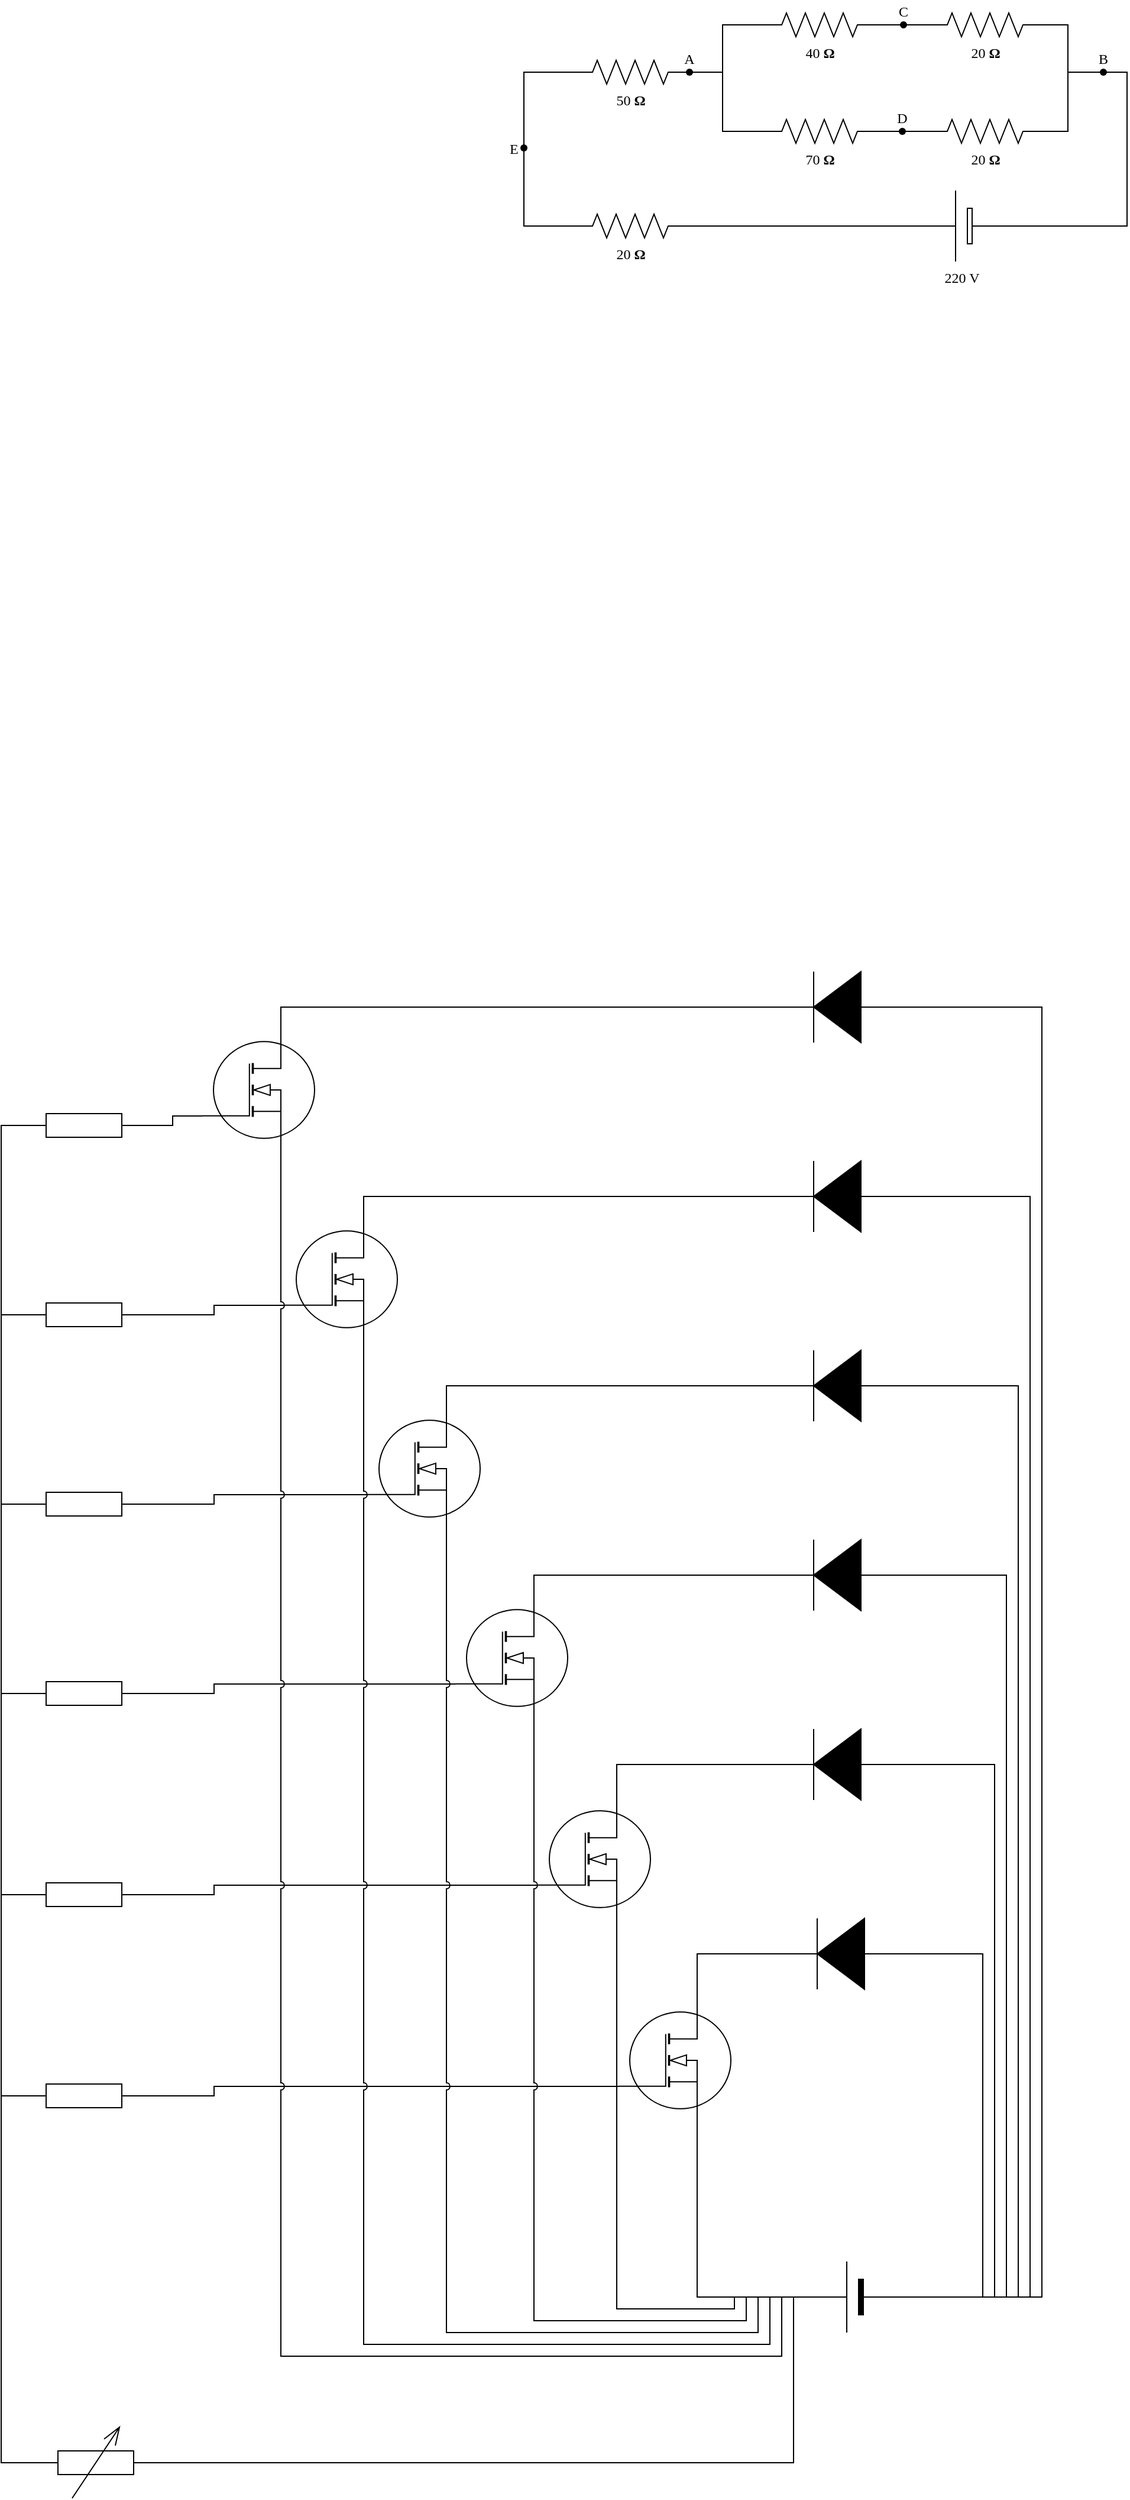<mxfile version="21.2.3" type="github">
  <diagram name="Page-1" id="7e0a89b8-554c-2b80-1dc8-d5c74ca68de4">
    <mxGraphModel dx="3490" dy="1327" grid="1" gridSize="10" guides="1" tooltips="1" connect="1" arrows="1" fold="1" page="1" pageScale="1" pageWidth="1100" pageHeight="850" background="none" math="0" shadow="0">
      <root>
        <mxCell id="0" />
        <mxCell id="1" parent="0" />
        <mxCell id="1cb643a89b7d889d-12" style="edgeStyle=orthogonalEdgeStyle;rounded=0;html=1;exitPerimeter=0;entryX=0;entryY=0.5;entryPerimeter=0;labelBackgroundColor=none;startArrow=none;startFill=0;startSize=5;endArrow=none;endFill=0;endSize=5;jettySize=auto;orthogonalLoop=1;strokeWidth=1;fontFamily=Verdana;fontSize=12;" parent="1" source="VuVPS5KJBOoQBnHny8Ev-2" target="1cb643a89b7d889d-2" edge="1">
          <mxGeometry relative="1" as="geometry" />
        </mxCell>
        <mxCell id="1cb643a89b7d889d-1" value="40&amp;nbsp;&lt;b&gt;Ω&lt;/b&gt;" style="verticalLabelPosition=bottom;shadow=0;dashed=0;align=center;html=1;verticalAlign=top;strokeWidth=1;shape=mxgraph.electrical.resistors.resistor_2;rounded=1;comic=0;labelBackgroundColor=none;fontFamily=Verdana;fontSize=12" parent="1" vertex="1">
          <mxGeometry x="322" y="120" width="100" height="20" as="geometry" />
        </mxCell>
        <mxCell id="1cb643a89b7d889d-15" style="edgeStyle=orthogonalEdgeStyle;rounded=0;html=1;exitX=1;exitY=0.5;exitPerimeter=0;labelBackgroundColor=none;startArrow=none;startFill=0;startSize=5;endArrow=none;endFill=0;endSize=5;jettySize=auto;orthogonalLoop=1;strokeWidth=1;fontFamily=Verdana;fontSize=12;" parent="1" source="1cb643a89b7d889d-2" target="VuVPS5KJBOoQBnHny8Ev-1" edge="1">
          <mxGeometry relative="1" as="geometry">
            <mxPoint x="612" y="170" as="targetPoint" />
            <Array as="points">
              <mxPoint x="582" y="130" />
              <mxPoint x="582" y="170" />
            </Array>
          </mxGeometry>
        </mxCell>
        <mxCell id="1cb643a89b7d889d-2" value="20&amp;nbsp;&lt;b&gt;Ω&lt;/b&gt;" style="verticalLabelPosition=bottom;shadow=0;dashed=0;align=center;html=1;verticalAlign=top;strokeWidth=1;shape=mxgraph.electrical.resistors.resistor_2;rounded=1;comic=0;labelBackgroundColor=none;fontFamily=Verdana;fontSize=12" parent="1" vertex="1">
          <mxGeometry x="462" y="120" width="100" height="20" as="geometry" />
        </mxCell>
        <mxCell id="1cb643a89b7d889d-13" style="edgeStyle=orthogonalEdgeStyle;rounded=0;html=1;exitX=1;exitY=0.5;exitPerimeter=0;labelBackgroundColor=none;startArrow=none;startFill=0;startSize=5;endArrow=none;endFill=0;endSize=5;jettySize=auto;orthogonalLoop=1;strokeWidth=1;fontFamily=Verdana;fontSize=12" parent="1" source="1cb643a89b7d889d-3" target="VuVPS5KJBOoQBnHny8Ev-8" edge="1">
          <mxGeometry relative="1" as="geometry" />
        </mxCell>
        <mxCell id="1cb643a89b7d889d-3" value="70&amp;nbsp;&lt;b&gt;Ω&lt;/b&gt;" style="verticalLabelPosition=bottom;shadow=0;dashed=0;align=center;html=1;verticalAlign=top;strokeWidth=1;shape=mxgraph.electrical.resistors.resistor_2;rounded=1;comic=0;labelBackgroundColor=none;fontFamily=Verdana;fontSize=12" parent="1" vertex="1">
          <mxGeometry x="322" y="210" width="100" height="20" as="geometry" />
        </mxCell>
        <mxCell id="1cb643a89b7d889d-14" style="edgeStyle=orthogonalEdgeStyle;rounded=0;html=1;exitX=1;exitY=0.5;exitPerimeter=0;labelBackgroundColor=none;startArrow=none;startFill=0;startSize=5;endArrow=none;endFill=0;endSize=5;jettySize=auto;orthogonalLoop=1;strokeWidth=1;fontFamily=Verdana;fontSize=12;" parent="1" source="1cb643a89b7d889d-4" target="VuVPS5KJBOoQBnHny8Ev-1" edge="1">
          <mxGeometry relative="1" as="geometry">
            <mxPoint x="670" y="180" as="targetPoint" />
            <Array as="points">
              <mxPoint x="582" y="220" />
              <mxPoint x="582" y="170" />
            </Array>
          </mxGeometry>
        </mxCell>
        <mxCell id="1cb643a89b7d889d-4" value="20&amp;nbsp;&lt;b&gt;Ω&lt;/b&gt;" style="verticalLabelPosition=bottom;shadow=0;dashed=0;align=center;html=1;verticalAlign=top;strokeWidth=1;shape=mxgraph.electrical.resistors.resistor_2;rounded=1;comic=0;labelBackgroundColor=none;fontFamily=Verdana;fontSize=12" parent="1" vertex="1">
          <mxGeometry x="462" y="210" width="100" height="20" as="geometry" />
        </mxCell>
        <mxCell id="1cb643a89b7d889d-10" style="edgeStyle=orthogonalEdgeStyle;rounded=0;html=1;entryX=0;entryY=0.5;entryPerimeter=0;labelBackgroundColor=none;startArrow=none;startFill=0;startSize=5;endArrow=none;endFill=0;endSize=5;jettySize=auto;orthogonalLoop=1;strokeWidth=1;fontFamily=Verdana;fontSize=12" parent="1" source="VuVPS5KJBOoQBnHny8Ev-4" target="1cb643a89b7d889d-1" edge="1">
          <mxGeometry relative="1" as="geometry">
            <Array as="points">
              <mxPoint x="290" y="170" />
              <mxPoint x="290" y="130" />
            </Array>
          </mxGeometry>
        </mxCell>
        <mxCell id="1cb643a89b7d889d-11" style="edgeStyle=orthogonalEdgeStyle;rounded=0;html=1;entryX=0;entryY=0.5;entryPerimeter=0;labelBackgroundColor=none;startArrow=none;startFill=0;startSize=5;endArrow=none;endFill=0;endSize=5;jettySize=auto;orthogonalLoop=1;strokeWidth=1;fontFamily=Verdana;fontSize=12;" parent="1" source="VuVPS5KJBOoQBnHny8Ev-4" target="1cb643a89b7d889d-3" edge="1">
          <mxGeometry relative="1" as="geometry">
            <Array as="points">
              <mxPoint x="290" y="170" />
              <mxPoint x="290" y="220" />
            </Array>
          </mxGeometry>
        </mxCell>
        <mxCell id="1cb643a89b7d889d-5" value="50&amp;nbsp;&lt;b&gt;Ω&lt;/b&gt;" style="verticalLabelPosition=bottom;shadow=0;dashed=0;align=center;html=1;verticalAlign=top;strokeWidth=1;shape=mxgraph.electrical.resistors.resistor_2;rounded=1;comic=0;labelBackgroundColor=none;fontFamily=Verdana;fontSize=12;" parent="1" vertex="1">
          <mxGeometry x="162" y="160" width="100" height="20" as="geometry" />
        </mxCell>
        <mxCell id="1cb643a89b7d889d-9" style="edgeStyle=orthogonalEdgeStyle;rounded=0;html=1;exitX=0;exitY=0.5;exitPerimeter=0;labelBackgroundColor=none;startArrow=none;startFill=0;startSize=5;endArrow=none;endFill=0;endSize=5;jettySize=auto;orthogonalLoop=1;strokeWidth=1;fontFamily=Verdana;fontSize=12" parent="1" source="1cb643a89b7d889d-6" target="VuVPS5KJBOoQBnHny8Ev-5" edge="1">
          <mxGeometry relative="1" as="geometry">
            <Array as="points">
              <mxPoint x="122" y="300" />
            </Array>
          </mxGeometry>
        </mxCell>
        <mxCell id="1cb643a89b7d889d-6" value="20&amp;nbsp;&lt;b&gt;Ω&lt;/b&gt;" style="verticalLabelPosition=bottom;shadow=0;dashed=0;align=center;html=1;verticalAlign=top;strokeWidth=1;shape=mxgraph.electrical.resistors.resistor_2;rounded=1;comic=0;labelBackgroundColor=none;fontFamily=Verdana;fontSize=12" parent="1" vertex="1">
          <mxGeometry x="162" y="290" width="100" height="20" as="geometry" />
        </mxCell>
        <mxCell id="1cb643a89b7d889d-8" style="edgeStyle=orthogonalEdgeStyle;rounded=0;html=1;exitX=1;exitY=0.5;exitPerimeter=0;entryX=1;entryY=0.5;entryPerimeter=0;labelBackgroundColor=none;startArrow=none;startFill=0;startSize=5;endArrow=none;endFill=0;endSize=5;jettySize=auto;orthogonalLoop=1;strokeWidth=1;fontFamily=Verdana;fontSize=12" parent="1" source="1cb643a89b7d889d-7" target="1cb643a89b7d889d-6" edge="1">
          <mxGeometry relative="1" as="geometry" />
        </mxCell>
        <mxCell id="1cb643a89b7d889d-16" style="edgeStyle=orthogonalEdgeStyle;rounded=0;html=1;exitX=0;exitY=0.5;exitPerimeter=0;labelBackgroundColor=none;startArrow=none;startFill=0;startSize=5;endArrow=none;endFill=0;endSize=5;jettySize=auto;orthogonalLoop=1;strokeWidth=1;fontFamily=Verdana;fontSize=12" parent="1" source="1cb643a89b7d889d-7" target="VuVPS5KJBOoQBnHny8Ev-1" edge="1">
          <mxGeometry relative="1" as="geometry">
            <mxPoint x="612" y="170" as="targetPoint" />
            <Array as="points">
              <mxPoint x="632" y="300" />
              <mxPoint x="632" y="170" />
            </Array>
          </mxGeometry>
        </mxCell>
        <mxCell id="1cb643a89b7d889d-7" value="220 V" style="verticalLabelPosition=bottom;shadow=0;dashed=0;align=center;fillColor=default;html=1;verticalAlign=top;strokeWidth=1;shape=mxgraph.electrical.miscellaneous.monocell_battery;rounded=1;comic=0;labelBackgroundColor=none;fontFamily=Verdana;fontSize=12;flipH=1;" parent="1" vertex="1">
          <mxGeometry x="442" y="270" width="100" height="60" as="geometry" />
        </mxCell>
        <mxCell id="VuVPS5KJBOoQBnHny8Ev-1" value="B" style="shape=waypoint;sketch=0;fillStyle=solid;size=6;pointerEvents=1;points=[];fillColor=none;resizable=0;rotatable=0;perimeter=centerPerimeter;snapToPoint=1;verticalAlign=top;spacingBottom=0;spacingTop=-5;fontFamily=Verdana;fontSize=12;" parent="1" vertex="1">
          <mxGeometry x="592" y="150" width="40" height="40" as="geometry" />
        </mxCell>
        <mxCell id="VuVPS5KJBOoQBnHny8Ev-2" value="C" style="shape=waypoint;sketch=0;fillStyle=solid;size=6;pointerEvents=1;points=[];fillColor=none;resizable=0;rotatable=0;perimeter=centerPerimeter;snapToPoint=1;verticalAlign=top;spacingBottom=0;spacingTop=-5;fontFamily=Verdana;fontSize=12;" parent="1" vertex="1">
          <mxGeometry x="423" y="110" width="40" height="40" as="geometry" />
        </mxCell>
        <mxCell id="VuVPS5KJBOoQBnHny8Ev-3" value="" style="edgeStyle=orthogonalEdgeStyle;rounded=0;html=1;exitX=1;exitY=0.5;exitPerimeter=0;entryPerimeter=0;labelBackgroundColor=none;startArrow=none;startFill=0;startSize=5;endArrow=none;endFill=0;endSize=5;jettySize=auto;orthogonalLoop=1;strokeWidth=1;fontFamily=Verdana;fontSize=12;" parent="1" source="1cb643a89b7d889d-1" target="VuVPS5KJBOoQBnHny8Ev-2" edge="1">
          <mxGeometry relative="1" as="geometry">
            <mxPoint x="422" y="130.0" as="sourcePoint" />
            <mxPoint x="462" y="130.0" as="targetPoint" />
          </mxGeometry>
        </mxCell>
        <mxCell id="VuVPS5KJBOoQBnHny8Ev-4" value="A" style="shape=waypoint;sketch=0;fillStyle=solid;size=6;pointerEvents=1;points=[];fillColor=none;resizable=0;rotatable=0;perimeter=centerPerimeter;snapToPoint=1;verticalAlign=top;spacingBottom=0;spacingTop=-5;fontFamily=Verdana;fontSize=12;" parent="1" vertex="1">
          <mxGeometry x="242" y="150" width="40" height="40" as="geometry" />
        </mxCell>
        <mxCell id="VuVPS5KJBOoQBnHny8Ev-5" value="E" style="shape=waypoint;sketch=0;fillStyle=solid;size=6;pointerEvents=1;points=[];fillColor=none;resizable=0;rotatable=0;perimeter=centerPerimeter;snapToPoint=1;verticalAlign=middle;spacingBottom=0;spacingTop=0;fontFamily=Verdana;fontSize=12;labelPosition=center;verticalLabelPosition=middle;align=left;spacingRight=0;spacingLeft=6;" parent="1" vertex="1">
          <mxGeometry x="102" y="214" width="40" height="40" as="geometry" />
        </mxCell>
        <mxCell id="VuVPS5KJBOoQBnHny8Ev-7" style="edgeStyle=orthogonalEdgeStyle;rounded=0;html=1;labelBackgroundColor=none;startArrow=none;startFill=0;startSize=5;endArrow=none;endFill=0;endSize=5;jettySize=auto;orthogonalLoop=1;strokeWidth=1;fontFamily=Verdana;fontSize=12;entryX=0;entryY=0.5;entryDx=0;entryDy=0;entryPerimeter=0;" parent="1" source="VuVPS5KJBOoQBnHny8Ev-5" target="1cb643a89b7d889d-5" edge="1">
          <mxGeometry relative="1" as="geometry">
            <Array as="points">
              <mxPoint x="122" y="170" />
            </Array>
            <mxPoint x="172" y="310" as="sourcePoint" />
            <mxPoint x="132" y="244" as="targetPoint" />
          </mxGeometry>
        </mxCell>
        <mxCell id="VuVPS5KJBOoQBnHny8Ev-8" value="D" style="shape=waypoint;sketch=0;fillStyle=solid;size=6;pointerEvents=1;points=[];fillColor=none;resizable=0;rotatable=0;perimeter=centerPerimeter;snapToPoint=1;verticalAlign=top;spacingBottom=0;spacingTop=-5;fontFamily=Verdana;fontSize=12;" parent="1" vertex="1">
          <mxGeometry x="422" y="200" width="40" height="40" as="geometry" />
        </mxCell>
        <mxCell id="VuVPS5KJBOoQBnHny8Ev-9" style="edgeStyle=orthogonalEdgeStyle;rounded=0;html=1;labelBackgroundColor=none;startArrow=none;startFill=0;startSize=5;endArrow=none;endFill=0;endSize=5;jettySize=auto;orthogonalLoop=1;strokeWidth=1;fontFamily=Verdana;fontSize=12;entryX=0;entryY=0.5;entryDx=0;entryDy=0;entryPerimeter=0;" parent="1" source="VuVPS5KJBOoQBnHny8Ev-8" target="1cb643a89b7d889d-4" edge="1">
          <mxGeometry relative="1" as="geometry">
            <mxPoint x="432" y="230" as="sourcePoint" />
            <mxPoint x="452" y="230" as="targetPoint" />
          </mxGeometry>
        </mxCell>
        <mxCell id="xR2RgE_LrYFmn9ktKSt--6" style="edgeStyle=orthogonalEdgeStyle;rounded=0;orthogonalLoop=1;jettySize=auto;html=1;exitX=0;exitY=0.72;exitDx=0;exitDy=0;exitPerimeter=0;entryX=1;entryY=0.5;entryDx=0;entryDy=0;entryPerimeter=0;endArrow=none;endFill=0;" edge="1" parent="1" source="xR2RgE_LrYFmn9ktKSt--2" target="xR2RgE_LrYFmn9ktKSt--5">
          <mxGeometry relative="1" as="geometry">
            <Array as="points">
              <mxPoint x="-140" y="1872" />
              <mxPoint x="-140" y="1880" />
            </Array>
          </mxGeometry>
        </mxCell>
        <mxCell id="xR2RgE_LrYFmn9ktKSt--2" value="" style="verticalLabelPosition=bottom;shadow=0;dashed=0;align=center;html=1;verticalAlign=top;shape=mxgraph.electrical.mosfets1.mosfet_ic_n;" vertex="1" parent="1">
          <mxGeometry x="202" y="1800" width="95" height="100" as="geometry" />
        </mxCell>
        <mxCell id="xR2RgE_LrYFmn9ktKSt--4" style="edgeStyle=orthogonalEdgeStyle;rounded=0;orthogonalLoop=1;jettySize=auto;html=1;exitX=1;exitY=0.5;exitDx=0;exitDy=0;exitPerimeter=0;entryX=0.7;entryY=0;entryDx=0;entryDy=0;entryPerimeter=0;endArrow=none;endFill=0;" edge="1" parent="1" source="xR2RgE_LrYFmn9ktKSt--3" target="xR2RgE_LrYFmn9ktKSt--2">
          <mxGeometry relative="1" as="geometry" />
        </mxCell>
        <mxCell id="xR2RgE_LrYFmn9ktKSt--3" value="" style="pointerEvents=1;fillColor=strokeColor;verticalLabelPosition=bottom;shadow=0;dashed=0;align=center;html=1;verticalAlign=top;shape=mxgraph.electrical.diodes.diode;rotation=-180;" vertex="1" parent="1">
          <mxGeometry x="340" y="1730" width="100" height="60" as="geometry" />
        </mxCell>
        <mxCell id="xR2RgE_LrYFmn9ktKSt--5" value="" style="pointerEvents=1;verticalLabelPosition=bottom;shadow=0;dashed=0;align=center;html=1;verticalAlign=top;shape=mxgraph.electrical.resistors.resistor_1;" vertex="1" parent="1">
          <mxGeometry x="-300" y="1870" width="100" height="20" as="geometry" />
        </mxCell>
        <mxCell id="xR2RgE_LrYFmn9ktKSt--8" style="edgeStyle=orthogonalEdgeStyle;rounded=0;orthogonalLoop=1;jettySize=auto;html=1;exitX=1;exitY=0.5;exitDx=0;exitDy=0;exitPerimeter=0;entryX=0.7;entryY=1;entryDx=0;entryDy=0;entryPerimeter=0;endArrow=none;endFill=0;" edge="1" parent="1" source="xR2RgE_LrYFmn9ktKSt--7" target="xR2RgE_LrYFmn9ktKSt--2">
          <mxGeometry relative="1" as="geometry" />
        </mxCell>
        <mxCell id="xR2RgE_LrYFmn9ktKSt--9" style="edgeStyle=orthogonalEdgeStyle;rounded=0;orthogonalLoop=1;jettySize=auto;html=1;exitX=0;exitY=0.5;exitDx=0;exitDy=0;exitPerimeter=0;entryX=0;entryY=0.5;entryDx=0;entryDy=0;entryPerimeter=0;endArrow=none;endFill=0;" edge="1" parent="1" source="xR2RgE_LrYFmn9ktKSt--7" target="xR2RgE_LrYFmn9ktKSt--3">
          <mxGeometry relative="1" as="geometry">
            <Array as="points">
              <mxPoint x="510" y="2050" />
              <mxPoint x="510" y="1760" />
            </Array>
          </mxGeometry>
        </mxCell>
        <mxCell id="xR2RgE_LrYFmn9ktKSt--16" style="edgeStyle=orthogonalEdgeStyle;rounded=0;orthogonalLoop=1;jettySize=auto;html=1;exitX=1;exitY=0.5;exitDx=0;exitDy=0;exitPerimeter=0;entryX=0.7;entryY=1;entryDx=0;entryDy=0;entryPerimeter=0;endArrow=none;endFill=0;" edge="1" parent="1" source="xR2RgE_LrYFmn9ktKSt--7" target="xR2RgE_LrYFmn9ktKSt--11">
          <mxGeometry relative="1" as="geometry">
            <Array as="points">
              <mxPoint x="300" y="2050" />
              <mxPoint x="300" y="2060" />
              <mxPoint x="201" y="2060" />
            </Array>
          </mxGeometry>
        </mxCell>
        <mxCell id="xR2RgE_LrYFmn9ktKSt--47" style="edgeStyle=orthogonalEdgeStyle;rounded=0;orthogonalLoop=1;jettySize=auto;html=1;exitX=1;exitY=0.5;exitDx=0;exitDy=0;exitPerimeter=0;entryX=1;entryY=0.5;entryDx=0;entryDy=0;entryPerimeter=0;endArrow=none;endFill=0;" edge="1" parent="1" source="xR2RgE_LrYFmn9ktKSt--7" target="xR2RgE_LrYFmn9ktKSt--46">
          <mxGeometry relative="1" as="geometry">
            <Array as="points">
              <mxPoint x="350" y="2190" />
            </Array>
          </mxGeometry>
        </mxCell>
        <mxCell id="xR2RgE_LrYFmn9ktKSt--7" value="" style="verticalLabelPosition=bottom;shadow=0;dashed=0;align=center;fillColor=strokeColor;html=1;verticalAlign=top;strokeWidth=1;shape=mxgraph.electrical.miscellaneous.monocell_battery;rotation=-180;" vertex="1" parent="1">
          <mxGeometry x="350" y="2020" width="100" height="60" as="geometry" />
        </mxCell>
        <mxCell id="xR2RgE_LrYFmn9ktKSt--10" style="edgeStyle=orthogonalEdgeStyle;rounded=0;orthogonalLoop=1;jettySize=auto;html=1;exitX=0;exitY=0.72;exitDx=0;exitDy=0;exitPerimeter=0;entryX=1;entryY=0.5;entryDx=0;entryDy=0;entryPerimeter=0;endArrow=none;endFill=0;" edge="1" parent="1" source="xR2RgE_LrYFmn9ktKSt--11" target="xR2RgE_LrYFmn9ktKSt--14">
          <mxGeometry relative="1" as="geometry">
            <Array as="points">
              <mxPoint x="-140" y="1702" />
              <mxPoint x="-140" y="1710" />
            </Array>
          </mxGeometry>
        </mxCell>
        <mxCell id="xR2RgE_LrYFmn9ktKSt--11" value="" style="verticalLabelPosition=bottom;shadow=0;dashed=0;align=center;html=1;verticalAlign=top;shape=mxgraph.electrical.mosfets1.mosfet_ic_n;" vertex="1" parent="1">
          <mxGeometry x="134" y="1630" width="95" height="100" as="geometry" />
        </mxCell>
        <mxCell id="xR2RgE_LrYFmn9ktKSt--12" style="edgeStyle=orthogonalEdgeStyle;rounded=0;orthogonalLoop=1;jettySize=auto;html=1;exitX=1;exitY=0.5;exitDx=0;exitDy=0;exitPerimeter=0;entryX=0.7;entryY=0;entryDx=0;entryDy=0;entryPerimeter=0;endArrow=none;endFill=0;" edge="1" parent="1" source="xR2RgE_LrYFmn9ktKSt--13" target="xR2RgE_LrYFmn9ktKSt--11">
          <mxGeometry relative="1" as="geometry" />
        </mxCell>
        <mxCell id="xR2RgE_LrYFmn9ktKSt--45" style="edgeStyle=orthogonalEdgeStyle;rounded=0;orthogonalLoop=1;jettySize=auto;html=1;exitX=0;exitY=0.5;exitDx=0;exitDy=0;exitPerimeter=0;entryX=0;entryY=0.5;entryDx=0;entryDy=0;entryPerimeter=0;endArrow=none;endFill=0;" edge="1" parent="1" source="xR2RgE_LrYFmn9ktKSt--13" target="xR2RgE_LrYFmn9ktKSt--7">
          <mxGeometry relative="1" as="geometry">
            <Array as="points">
              <mxPoint x="520" y="1600" />
              <mxPoint x="520" y="2050" />
            </Array>
          </mxGeometry>
        </mxCell>
        <mxCell id="xR2RgE_LrYFmn9ktKSt--13" value="" style="pointerEvents=1;fillColor=strokeColor;verticalLabelPosition=bottom;shadow=0;dashed=0;align=center;html=1;verticalAlign=top;shape=mxgraph.electrical.diodes.diode;rotation=-180;" vertex="1" parent="1">
          <mxGeometry x="337" y="1570" width="100" height="60" as="geometry" />
        </mxCell>
        <mxCell id="xR2RgE_LrYFmn9ktKSt--14" value="" style="pointerEvents=1;verticalLabelPosition=bottom;shadow=0;dashed=0;align=center;html=1;verticalAlign=top;shape=mxgraph.electrical.resistors.resistor_1;" vertex="1" parent="1">
          <mxGeometry x="-300" y="1700" width="100" height="20" as="geometry" />
        </mxCell>
        <mxCell id="xR2RgE_LrYFmn9ktKSt--17" style="edgeStyle=orthogonalEdgeStyle;rounded=0;orthogonalLoop=1;jettySize=auto;html=1;exitX=0;exitY=0.72;exitDx=0;exitDy=0;exitPerimeter=0;entryX=1;entryY=0.5;entryDx=0;entryDy=0;entryPerimeter=0;endArrow=none;endFill=0;" edge="1" parent="1" source="xR2RgE_LrYFmn9ktKSt--18" target="xR2RgE_LrYFmn9ktKSt--21">
          <mxGeometry relative="1" as="geometry">
            <Array as="points">
              <mxPoint x="-140" y="1532" />
              <mxPoint x="-140" y="1540" />
            </Array>
          </mxGeometry>
        </mxCell>
        <mxCell id="xR2RgE_LrYFmn9ktKSt--18" value="" style="verticalLabelPosition=bottom;shadow=0;dashed=0;align=center;html=1;verticalAlign=top;shape=mxgraph.electrical.mosfets1.mosfet_ic_n;" vertex="1" parent="1">
          <mxGeometry x="64" y="1460" width="95" height="100" as="geometry" />
        </mxCell>
        <mxCell id="xR2RgE_LrYFmn9ktKSt--19" style="edgeStyle=orthogonalEdgeStyle;rounded=0;orthogonalLoop=1;jettySize=auto;html=1;exitX=1;exitY=0.5;exitDx=0;exitDy=0;exitPerimeter=0;entryX=0.7;entryY=0;entryDx=0;entryDy=0;entryPerimeter=0;endArrow=none;endFill=0;" edge="1" parent="1" source="xR2RgE_LrYFmn9ktKSt--20" target="xR2RgE_LrYFmn9ktKSt--18">
          <mxGeometry relative="1" as="geometry" />
        </mxCell>
        <mxCell id="xR2RgE_LrYFmn9ktKSt--44" style="edgeStyle=orthogonalEdgeStyle;rounded=0;orthogonalLoop=1;jettySize=auto;html=1;exitX=0;exitY=0.5;exitDx=0;exitDy=0;exitPerimeter=0;entryX=0;entryY=0.5;entryDx=0;entryDy=0;entryPerimeter=0;endArrow=none;endFill=0;" edge="1" parent="1" source="xR2RgE_LrYFmn9ktKSt--20" target="xR2RgE_LrYFmn9ktKSt--7">
          <mxGeometry relative="1" as="geometry">
            <Array as="points">
              <mxPoint x="530" y="1440" />
              <mxPoint x="530" y="2050" />
            </Array>
          </mxGeometry>
        </mxCell>
        <mxCell id="xR2RgE_LrYFmn9ktKSt--20" value="" style="pointerEvents=1;fillColor=strokeColor;verticalLabelPosition=bottom;shadow=0;dashed=0;align=center;html=1;verticalAlign=top;shape=mxgraph.electrical.diodes.diode;rotation=-180;" vertex="1" parent="1">
          <mxGeometry x="337" y="1410" width="100" height="60" as="geometry" />
        </mxCell>
        <mxCell id="xR2RgE_LrYFmn9ktKSt--21" value="" style="pointerEvents=1;verticalLabelPosition=bottom;shadow=0;dashed=0;align=center;html=1;verticalAlign=top;shape=mxgraph.electrical.resistors.resistor_1;" vertex="1" parent="1">
          <mxGeometry x="-300" y="1530" width="100" height="20" as="geometry" />
        </mxCell>
        <mxCell id="xR2RgE_LrYFmn9ktKSt--22" style="edgeStyle=orthogonalEdgeStyle;rounded=0;orthogonalLoop=1;jettySize=auto;html=1;exitX=1;exitY=0.5;exitDx=0;exitDy=0;exitPerimeter=0;entryX=0.7;entryY=1;entryDx=0;entryDy=0;entryPerimeter=0;endArrow=none;endFill=0;jumpStyle=arc;" edge="1" parent="1" source="xR2RgE_LrYFmn9ktKSt--7" target="xR2RgE_LrYFmn9ktKSt--18">
          <mxGeometry relative="1" as="geometry">
            <Array as="points">
              <mxPoint x="310" y="2050" />
              <mxPoint x="310" y="2070" />
              <mxPoint x="131" y="2070" />
            </Array>
          </mxGeometry>
        </mxCell>
        <mxCell id="xR2RgE_LrYFmn9ktKSt--23" style="edgeStyle=orthogonalEdgeStyle;rounded=0;orthogonalLoop=1;jettySize=auto;html=1;exitX=0;exitY=0.72;exitDx=0;exitDy=0;exitPerimeter=0;entryX=1;entryY=0.5;entryDx=0;entryDy=0;entryPerimeter=0;endArrow=none;endFill=0;" edge="1" parent="1" source="xR2RgE_LrYFmn9ktKSt--24" target="xR2RgE_LrYFmn9ktKSt--27">
          <mxGeometry relative="1" as="geometry">
            <Array as="points">
              <mxPoint x="-140" y="1372" />
              <mxPoint x="-140" y="1380" />
            </Array>
          </mxGeometry>
        </mxCell>
        <mxCell id="xR2RgE_LrYFmn9ktKSt--24" value="" style="verticalLabelPosition=bottom;shadow=0;dashed=0;align=center;html=1;verticalAlign=top;shape=mxgraph.electrical.mosfets1.mosfet_ic_n;" vertex="1" parent="1">
          <mxGeometry x="-10" y="1300" width="95" height="100" as="geometry" />
        </mxCell>
        <mxCell id="xR2RgE_LrYFmn9ktKSt--25" style="edgeStyle=orthogonalEdgeStyle;rounded=0;orthogonalLoop=1;jettySize=auto;html=1;exitX=1;exitY=0.5;exitDx=0;exitDy=0;exitPerimeter=0;entryX=0.7;entryY=0;entryDx=0;entryDy=0;entryPerimeter=0;endArrow=none;endFill=0;" edge="1" parent="1" source="xR2RgE_LrYFmn9ktKSt--26" target="xR2RgE_LrYFmn9ktKSt--24">
          <mxGeometry relative="1" as="geometry" />
        </mxCell>
        <mxCell id="xR2RgE_LrYFmn9ktKSt--43" style="edgeStyle=orthogonalEdgeStyle;rounded=0;orthogonalLoop=1;jettySize=auto;html=1;exitX=0;exitY=0.5;exitDx=0;exitDy=0;exitPerimeter=0;entryX=0;entryY=0.5;entryDx=0;entryDy=0;entryPerimeter=0;endArrow=none;endFill=0;" edge="1" parent="1" source="xR2RgE_LrYFmn9ktKSt--26" target="xR2RgE_LrYFmn9ktKSt--7">
          <mxGeometry relative="1" as="geometry">
            <Array as="points">
              <mxPoint x="540" y="1280" />
              <mxPoint x="540" y="2050" />
            </Array>
          </mxGeometry>
        </mxCell>
        <mxCell id="xR2RgE_LrYFmn9ktKSt--26" value="" style="pointerEvents=1;fillColor=strokeColor;verticalLabelPosition=bottom;shadow=0;dashed=0;align=center;html=1;verticalAlign=top;shape=mxgraph.electrical.diodes.diode;rotation=-180;" vertex="1" parent="1">
          <mxGeometry x="337" y="1250" width="100" height="60" as="geometry" />
        </mxCell>
        <mxCell id="xR2RgE_LrYFmn9ktKSt--27" value="" style="pointerEvents=1;verticalLabelPosition=bottom;shadow=0;dashed=0;align=center;html=1;verticalAlign=top;shape=mxgraph.electrical.resistors.resistor_1;" vertex="1" parent="1">
          <mxGeometry x="-300" y="1370" width="100" height="20" as="geometry" />
        </mxCell>
        <mxCell id="xR2RgE_LrYFmn9ktKSt--28" style="edgeStyle=orthogonalEdgeStyle;rounded=0;orthogonalLoop=1;jettySize=auto;html=1;exitX=1;exitY=0.5;exitDx=0;exitDy=0;exitPerimeter=0;entryX=0.7;entryY=1;entryDx=0;entryDy=0;entryPerimeter=0;endArrow=none;endFill=0;jumpStyle=arc;" edge="1" parent="1" target="xR2RgE_LrYFmn9ktKSt--24">
          <mxGeometry relative="1" as="geometry">
            <mxPoint x="350" y="2050" as="sourcePoint" />
            <Array as="points">
              <mxPoint x="320" y="2050" />
              <mxPoint x="320" y="2080" />
              <mxPoint x="57" y="2080" />
            </Array>
          </mxGeometry>
        </mxCell>
        <mxCell id="xR2RgE_LrYFmn9ktKSt--29" style="edgeStyle=orthogonalEdgeStyle;rounded=0;orthogonalLoop=1;jettySize=auto;html=1;exitX=0;exitY=0.72;exitDx=0;exitDy=0;exitPerimeter=0;entryX=1;entryY=0.5;entryDx=0;entryDy=0;entryPerimeter=0;endArrow=none;endFill=0;" edge="1" parent="1" source="xR2RgE_LrYFmn9ktKSt--30" target="xR2RgE_LrYFmn9ktKSt--33">
          <mxGeometry relative="1" as="geometry" />
        </mxCell>
        <mxCell id="xR2RgE_LrYFmn9ktKSt--30" value="" style="verticalLabelPosition=bottom;shadow=0;dashed=0;align=center;html=1;verticalAlign=top;shape=mxgraph.electrical.mosfets1.mosfet_ic_n;" vertex="1" parent="1">
          <mxGeometry x="-80" y="1140" width="95" height="100" as="geometry" />
        </mxCell>
        <mxCell id="xR2RgE_LrYFmn9ktKSt--31" style="edgeStyle=orthogonalEdgeStyle;rounded=0;orthogonalLoop=1;jettySize=auto;html=1;exitX=1;exitY=0.5;exitDx=0;exitDy=0;exitPerimeter=0;entryX=0.7;entryY=0;entryDx=0;entryDy=0;entryPerimeter=0;endArrow=none;endFill=0;" edge="1" parent="1" source="xR2RgE_LrYFmn9ktKSt--32" target="xR2RgE_LrYFmn9ktKSt--30">
          <mxGeometry relative="1" as="geometry" />
        </mxCell>
        <mxCell id="xR2RgE_LrYFmn9ktKSt--42" style="edgeStyle=orthogonalEdgeStyle;rounded=0;orthogonalLoop=1;jettySize=auto;html=1;exitX=0;exitY=0.5;exitDx=0;exitDy=0;exitPerimeter=0;entryX=0;entryY=0.5;entryDx=0;entryDy=0;entryPerimeter=0;endArrow=none;endFill=0;" edge="1" parent="1" source="xR2RgE_LrYFmn9ktKSt--32" target="xR2RgE_LrYFmn9ktKSt--7">
          <mxGeometry relative="1" as="geometry">
            <Array as="points">
              <mxPoint x="550" y="1120" />
              <mxPoint x="550" y="2050" />
            </Array>
          </mxGeometry>
        </mxCell>
        <mxCell id="xR2RgE_LrYFmn9ktKSt--32" value="" style="pointerEvents=1;fillColor=strokeColor;verticalLabelPosition=bottom;shadow=0;dashed=0;align=center;html=1;verticalAlign=top;shape=mxgraph.electrical.diodes.diode;rotation=-180;" vertex="1" parent="1">
          <mxGeometry x="337" y="1090" width="100" height="60" as="geometry" />
        </mxCell>
        <mxCell id="xR2RgE_LrYFmn9ktKSt--33" value="" style="pointerEvents=1;verticalLabelPosition=bottom;shadow=0;dashed=0;align=center;html=1;verticalAlign=top;shape=mxgraph.electrical.resistors.resistor_1;" vertex="1" parent="1">
          <mxGeometry x="-300" y="1210" width="100" height="20" as="geometry" />
        </mxCell>
        <mxCell id="xR2RgE_LrYFmn9ktKSt--34" style="edgeStyle=orthogonalEdgeStyle;rounded=0;orthogonalLoop=1;jettySize=auto;html=1;exitX=1;exitY=0.5;exitDx=0;exitDy=0;exitPerimeter=0;entryX=0.7;entryY=1;entryDx=0;entryDy=0;entryPerimeter=0;endArrow=none;endFill=0;jumpStyle=arc;" edge="1" parent="1" source="xR2RgE_LrYFmn9ktKSt--7" target="xR2RgE_LrYFmn9ktKSt--30">
          <mxGeometry relative="1" as="geometry">
            <Array as="points">
              <mxPoint x="330" y="2050" />
              <mxPoint x="330" y="2090" />
              <mxPoint x="-13" y="2090" />
            </Array>
          </mxGeometry>
        </mxCell>
        <mxCell id="xR2RgE_LrYFmn9ktKSt--35" style="edgeStyle=orthogonalEdgeStyle;rounded=0;orthogonalLoop=1;jettySize=auto;html=1;exitX=0;exitY=0.72;exitDx=0;exitDy=0;exitPerimeter=0;entryX=1;entryY=0.5;entryDx=0;entryDy=0;entryPerimeter=0;endArrow=none;endFill=0;" edge="1" parent="1" source="xR2RgE_LrYFmn9ktKSt--36" target="xR2RgE_LrYFmn9ktKSt--39">
          <mxGeometry relative="1" as="geometry" />
        </mxCell>
        <mxCell id="xR2RgE_LrYFmn9ktKSt--36" value="" style="verticalLabelPosition=bottom;shadow=0;dashed=0;align=center;html=1;verticalAlign=top;shape=mxgraph.electrical.mosfets1.mosfet_ic_n;" vertex="1" parent="1">
          <mxGeometry x="-150" y="980" width="95" height="100" as="geometry" />
        </mxCell>
        <mxCell id="xR2RgE_LrYFmn9ktKSt--37" style="edgeStyle=orthogonalEdgeStyle;rounded=0;orthogonalLoop=1;jettySize=auto;html=1;exitX=1;exitY=0.5;exitDx=0;exitDy=0;exitPerimeter=0;entryX=0.7;entryY=0;entryDx=0;entryDy=0;entryPerimeter=0;endArrow=none;endFill=0;" edge="1" parent="1" source="xR2RgE_LrYFmn9ktKSt--38" target="xR2RgE_LrYFmn9ktKSt--36">
          <mxGeometry relative="1" as="geometry" />
        </mxCell>
        <mxCell id="xR2RgE_LrYFmn9ktKSt--41" style="edgeStyle=orthogonalEdgeStyle;rounded=0;orthogonalLoop=1;jettySize=auto;html=1;exitX=0;exitY=0.5;exitDx=0;exitDy=0;exitPerimeter=0;entryX=0;entryY=0.5;entryDx=0;entryDy=0;entryPerimeter=0;endArrow=none;endFill=0;" edge="1" parent="1" source="xR2RgE_LrYFmn9ktKSt--38" target="xR2RgE_LrYFmn9ktKSt--7">
          <mxGeometry relative="1" as="geometry">
            <Array as="points">
              <mxPoint x="560" y="960" />
              <mxPoint x="560" y="2050" />
            </Array>
          </mxGeometry>
        </mxCell>
        <mxCell id="xR2RgE_LrYFmn9ktKSt--38" value="" style="pointerEvents=1;fillColor=strokeColor;verticalLabelPosition=bottom;shadow=0;dashed=0;align=center;html=1;verticalAlign=top;shape=mxgraph.electrical.diodes.diode;rotation=-180;" vertex="1" parent="1">
          <mxGeometry x="337" y="930" width="100" height="60" as="geometry" />
        </mxCell>
        <mxCell id="xR2RgE_LrYFmn9ktKSt--39" value="" style="pointerEvents=1;verticalLabelPosition=bottom;shadow=0;dashed=0;align=center;html=1;verticalAlign=top;shape=mxgraph.electrical.resistors.resistor_1;" vertex="1" parent="1">
          <mxGeometry x="-300" y="1050" width="100" height="20" as="geometry" />
        </mxCell>
        <mxCell id="xR2RgE_LrYFmn9ktKSt--40" style="edgeStyle=orthogonalEdgeStyle;rounded=0;orthogonalLoop=1;jettySize=auto;html=1;exitX=1;exitY=0.5;exitDx=0;exitDy=0;exitPerimeter=0;entryX=0.7;entryY=1;entryDx=0;entryDy=0;entryPerimeter=0;endArrow=none;endFill=0;jumpStyle=arc;" edge="1" parent="1" source="xR2RgE_LrYFmn9ktKSt--7" target="xR2RgE_LrYFmn9ktKSt--36">
          <mxGeometry relative="1" as="geometry">
            <Array as="points">
              <mxPoint x="340" y="2050" />
              <mxPoint x="340" y="2100" />
              <mxPoint x="-83" y="2100" />
            </Array>
          </mxGeometry>
        </mxCell>
        <mxCell id="xR2RgE_LrYFmn9ktKSt--48" style="edgeStyle=orthogonalEdgeStyle;rounded=0;orthogonalLoop=1;jettySize=auto;html=1;exitX=0;exitY=0.5;exitDx=0;exitDy=0;exitPerimeter=0;entryX=0;entryY=0.5;entryDx=0;entryDy=0;entryPerimeter=0;endArrow=none;endFill=0;" edge="1" parent="1" source="xR2RgE_LrYFmn9ktKSt--46" target="xR2RgE_LrYFmn9ktKSt--5">
          <mxGeometry relative="1" as="geometry" />
        </mxCell>
        <mxCell id="xR2RgE_LrYFmn9ktKSt--51" style="edgeStyle=orthogonalEdgeStyle;rounded=0;orthogonalLoop=1;jettySize=auto;html=1;exitX=0;exitY=0.5;exitDx=0;exitDy=0;exitPerimeter=0;entryX=0;entryY=0.5;entryDx=0;entryDy=0;entryPerimeter=0;endArrow=none;endFill=0;" edge="1" parent="1" source="xR2RgE_LrYFmn9ktKSt--46" target="xR2RgE_LrYFmn9ktKSt--14">
          <mxGeometry relative="1" as="geometry" />
        </mxCell>
        <mxCell id="xR2RgE_LrYFmn9ktKSt--52" style="edgeStyle=orthogonalEdgeStyle;rounded=0;orthogonalLoop=1;jettySize=auto;html=1;exitX=0;exitY=0.5;exitDx=0;exitDy=0;exitPerimeter=0;entryX=0;entryY=0.5;entryDx=0;entryDy=0;entryPerimeter=0;endArrow=none;endFill=0;" edge="1" parent="1" source="xR2RgE_LrYFmn9ktKSt--46" target="xR2RgE_LrYFmn9ktKSt--21">
          <mxGeometry relative="1" as="geometry" />
        </mxCell>
        <mxCell id="xR2RgE_LrYFmn9ktKSt--53" style="edgeStyle=orthogonalEdgeStyle;rounded=0;orthogonalLoop=1;jettySize=auto;html=1;exitX=0;exitY=0.5;exitDx=0;exitDy=0;exitPerimeter=0;entryX=0;entryY=0.5;entryDx=0;entryDy=0;entryPerimeter=0;endArrow=none;endFill=0;" edge="1" parent="1" source="xR2RgE_LrYFmn9ktKSt--46" target="xR2RgE_LrYFmn9ktKSt--27">
          <mxGeometry relative="1" as="geometry" />
        </mxCell>
        <mxCell id="xR2RgE_LrYFmn9ktKSt--54" style="edgeStyle=orthogonalEdgeStyle;rounded=0;orthogonalLoop=1;jettySize=auto;html=1;exitX=0;exitY=0.5;exitDx=0;exitDy=0;exitPerimeter=0;entryX=0;entryY=0.5;entryDx=0;entryDy=0;entryPerimeter=0;endArrow=none;endFill=0;" edge="1" parent="1" source="xR2RgE_LrYFmn9ktKSt--46" target="xR2RgE_LrYFmn9ktKSt--33">
          <mxGeometry relative="1" as="geometry" />
        </mxCell>
        <mxCell id="xR2RgE_LrYFmn9ktKSt--55" style="edgeStyle=orthogonalEdgeStyle;rounded=0;orthogonalLoop=1;jettySize=auto;html=1;exitX=0;exitY=0.5;exitDx=0;exitDy=0;exitPerimeter=0;entryX=0;entryY=0.5;entryDx=0;entryDy=0;entryPerimeter=0;endArrow=none;endFill=0;" edge="1" parent="1" source="xR2RgE_LrYFmn9ktKSt--46" target="xR2RgE_LrYFmn9ktKSt--39">
          <mxGeometry relative="1" as="geometry" />
        </mxCell>
        <mxCell id="xR2RgE_LrYFmn9ktKSt--46" value="" style="pointerEvents=1;verticalLabelPosition=bottom;shadow=0;dashed=0;align=center;html=1;verticalAlign=top;shape=mxgraph.electrical.resistors.variable_resistor_1;" vertex="1" parent="1">
          <mxGeometry x="-290" y="2160" width="100" height="60" as="geometry" />
        </mxCell>
      </root>
    </mxGraphModel>
  </diagram>
</mxfile>
